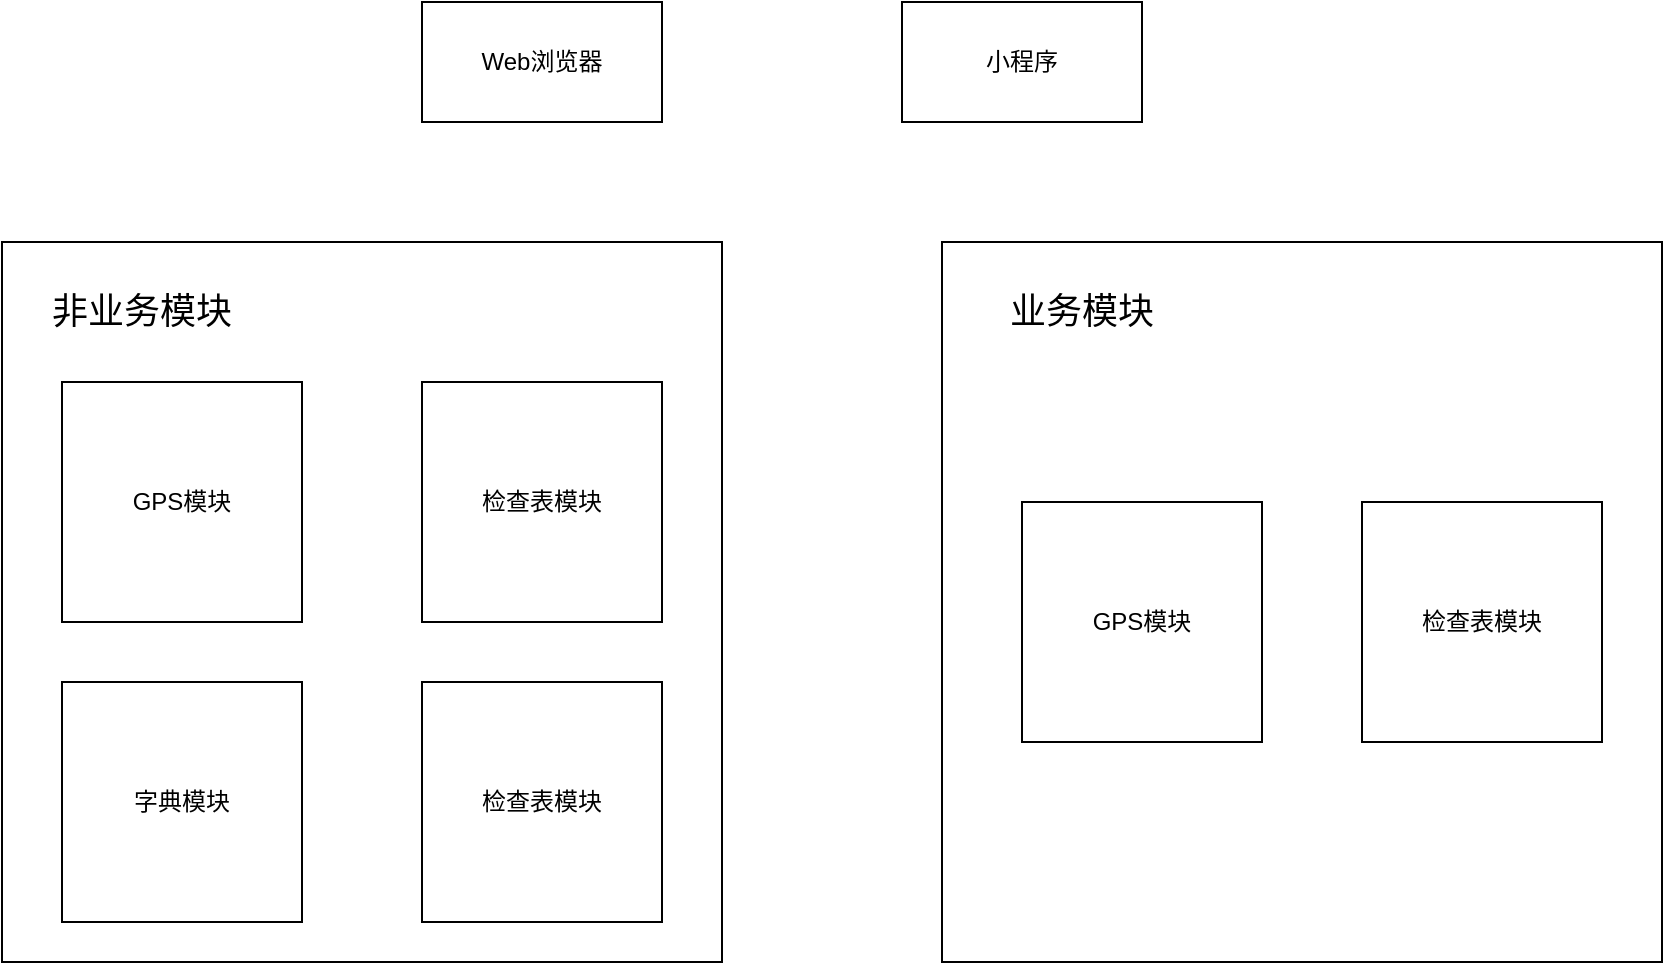 <mxfile version="16.6.5" type="github">
  <diagram id="TAuO6dvW1PLmUKk2na1p" name="Page-1">
    <mxGraphModel dx="2249" dy="794" grid="1" gridSize="10" guides="1" tooltips="1" connect="1" arrows="1" fold="1" page="1" pageScale="1" pageWidth="827" pageHeight="1169" math="0" shadow="0">
      <root>
        <mxCell id="0" />
        <mxCell id="1" parent="0" />
        <mxCell id="BXjA3cAHKJvuVpyevDsp-6" value="" style="whiteSpace=wrap;html=1;aspect=fixed;" vertex="1" parent="1">
          <mxGeometry x="-80" y="320" width="360" height="360" as="geometry" />
        </mxCell>
        <mxCell id="BXjA3cAHKJvuVpyevDsp-1" value="Web浏览器" style="rounded=0;whiteSpace=wrap;html=1;" vertex="1" parent="1">
          <mxGeometry x="130" y="200" width="120" height="60" as="geometry" />
        </mxCell>
        <mxCell id="BXjA3cAHKJvuVpyevDsp-2" value="小程序" style="rounded=0;whiteSpace=wrap;html=1;" vertex="1" parent="1">
          <mxGeometry x="370" y="200" width="120" height="60" as="geometry" />
        </mxCell>
        <mxCell id="BXjA3cAHKJvuVpyevDsp-4" value="GPS模块" style="whiteSpace=wrap;html=1;aspect=fixed;" vertex="1" parent="1">
          <mxGeometry x="-50" y="390" width="120" height="120" as="geometry" />
        </mxCell>
        <mxCell id="BXjA3cAHKJvuVpyevDsp-5" value="检查表模块" style="whiteSpace=wrap;html=1;aspect=fixed;" vertex="1" parent="1">
          <mxGeometry x="130" y="390" width="120" height="120" as="geometry" />
        </mxCell>
        <mxCell id="BXjA3cAHKJvuVpyevDsp-7" value="&lt;font style=&quot;font-size: 18px&quot;&gt;非业务模块&lt;/font&gt;" style="text;html=1;strokeColor=none;fillColor=none;align=center;verticalAlign=middle;whiteSpace=wrap;rounded=0;" vertex="1" parent="1">
          <mxGeometry x="-70" y="340" width="120" height="30" as="geometry" />
        </mxCell>
        <mxCell id="BXjA3cAHKJvuVpyevDsp-9" value="" style="whiteSpace=wrap;html=1;aspect=fixed;" vertex="1" parent="1">
          <mxGeometry x="390" y="320" width="360" height="360" as="geometry" />
        </mxCell>
        <mxCell id="BXjA3cAHKJvuVpyevDsp-10" value="GPS模块" style="whiteSpace=wrap;html=1;aspect=fixed;" vertex="1" parent="1">
          <mxGeometry x="430" y="450" width="120" height="120" as="geometry" />
        </mxCell>
        <mxCell id="BXjA3cAHKJvuVpyevDsp-11" value="检查表模块" style="whiteSpace=wrap;html=1;aspect=fixed;" vertex="1" parent="1">
          <mxGeometry x="600" y="450" width="120" height="120" as="geometry" />
        </mxCell>
        <mxCell id="BXjA3cAHKJvuVpyevDsp-12" value="&lt;font style=&quot;font-size: 18px&quot;&gt;业务模块&lt;/font&gt;" style="text;html=1;strokeColor=none;fillColor=none;align=center;verticalAlign=middle;whiteSpace=wrap;rounded=0;" vertex="1" parent="1">
          <mxGeometry x="400" y="340" width="120" height="30" as="geometry" />
        </mxCell>
        <mxCell id="BXjA3cAHKJvuVpyevDsp-13" value="字典模块" style="whiteSpace=wrap;html=1;aspect=fixed;" vertex="1" parent="1">
          <mxGeometry x="-50" y="540" width="120" height="120" as="geometry" />
        </mxCell>
        <mxCell id="BXjA3cAHKJvuVpyevDsp-14" value="检查表模块" style="whiteSpace=wrap;html=1;aspect=fixed;" vertex="1" parent="1">
          <mxGeometry x="130" y="540" width="120" height="120" as="geometry" />
        </mxCell>
      </root>
    </mxGraphModel>
  </diagram>
</mxfile>
